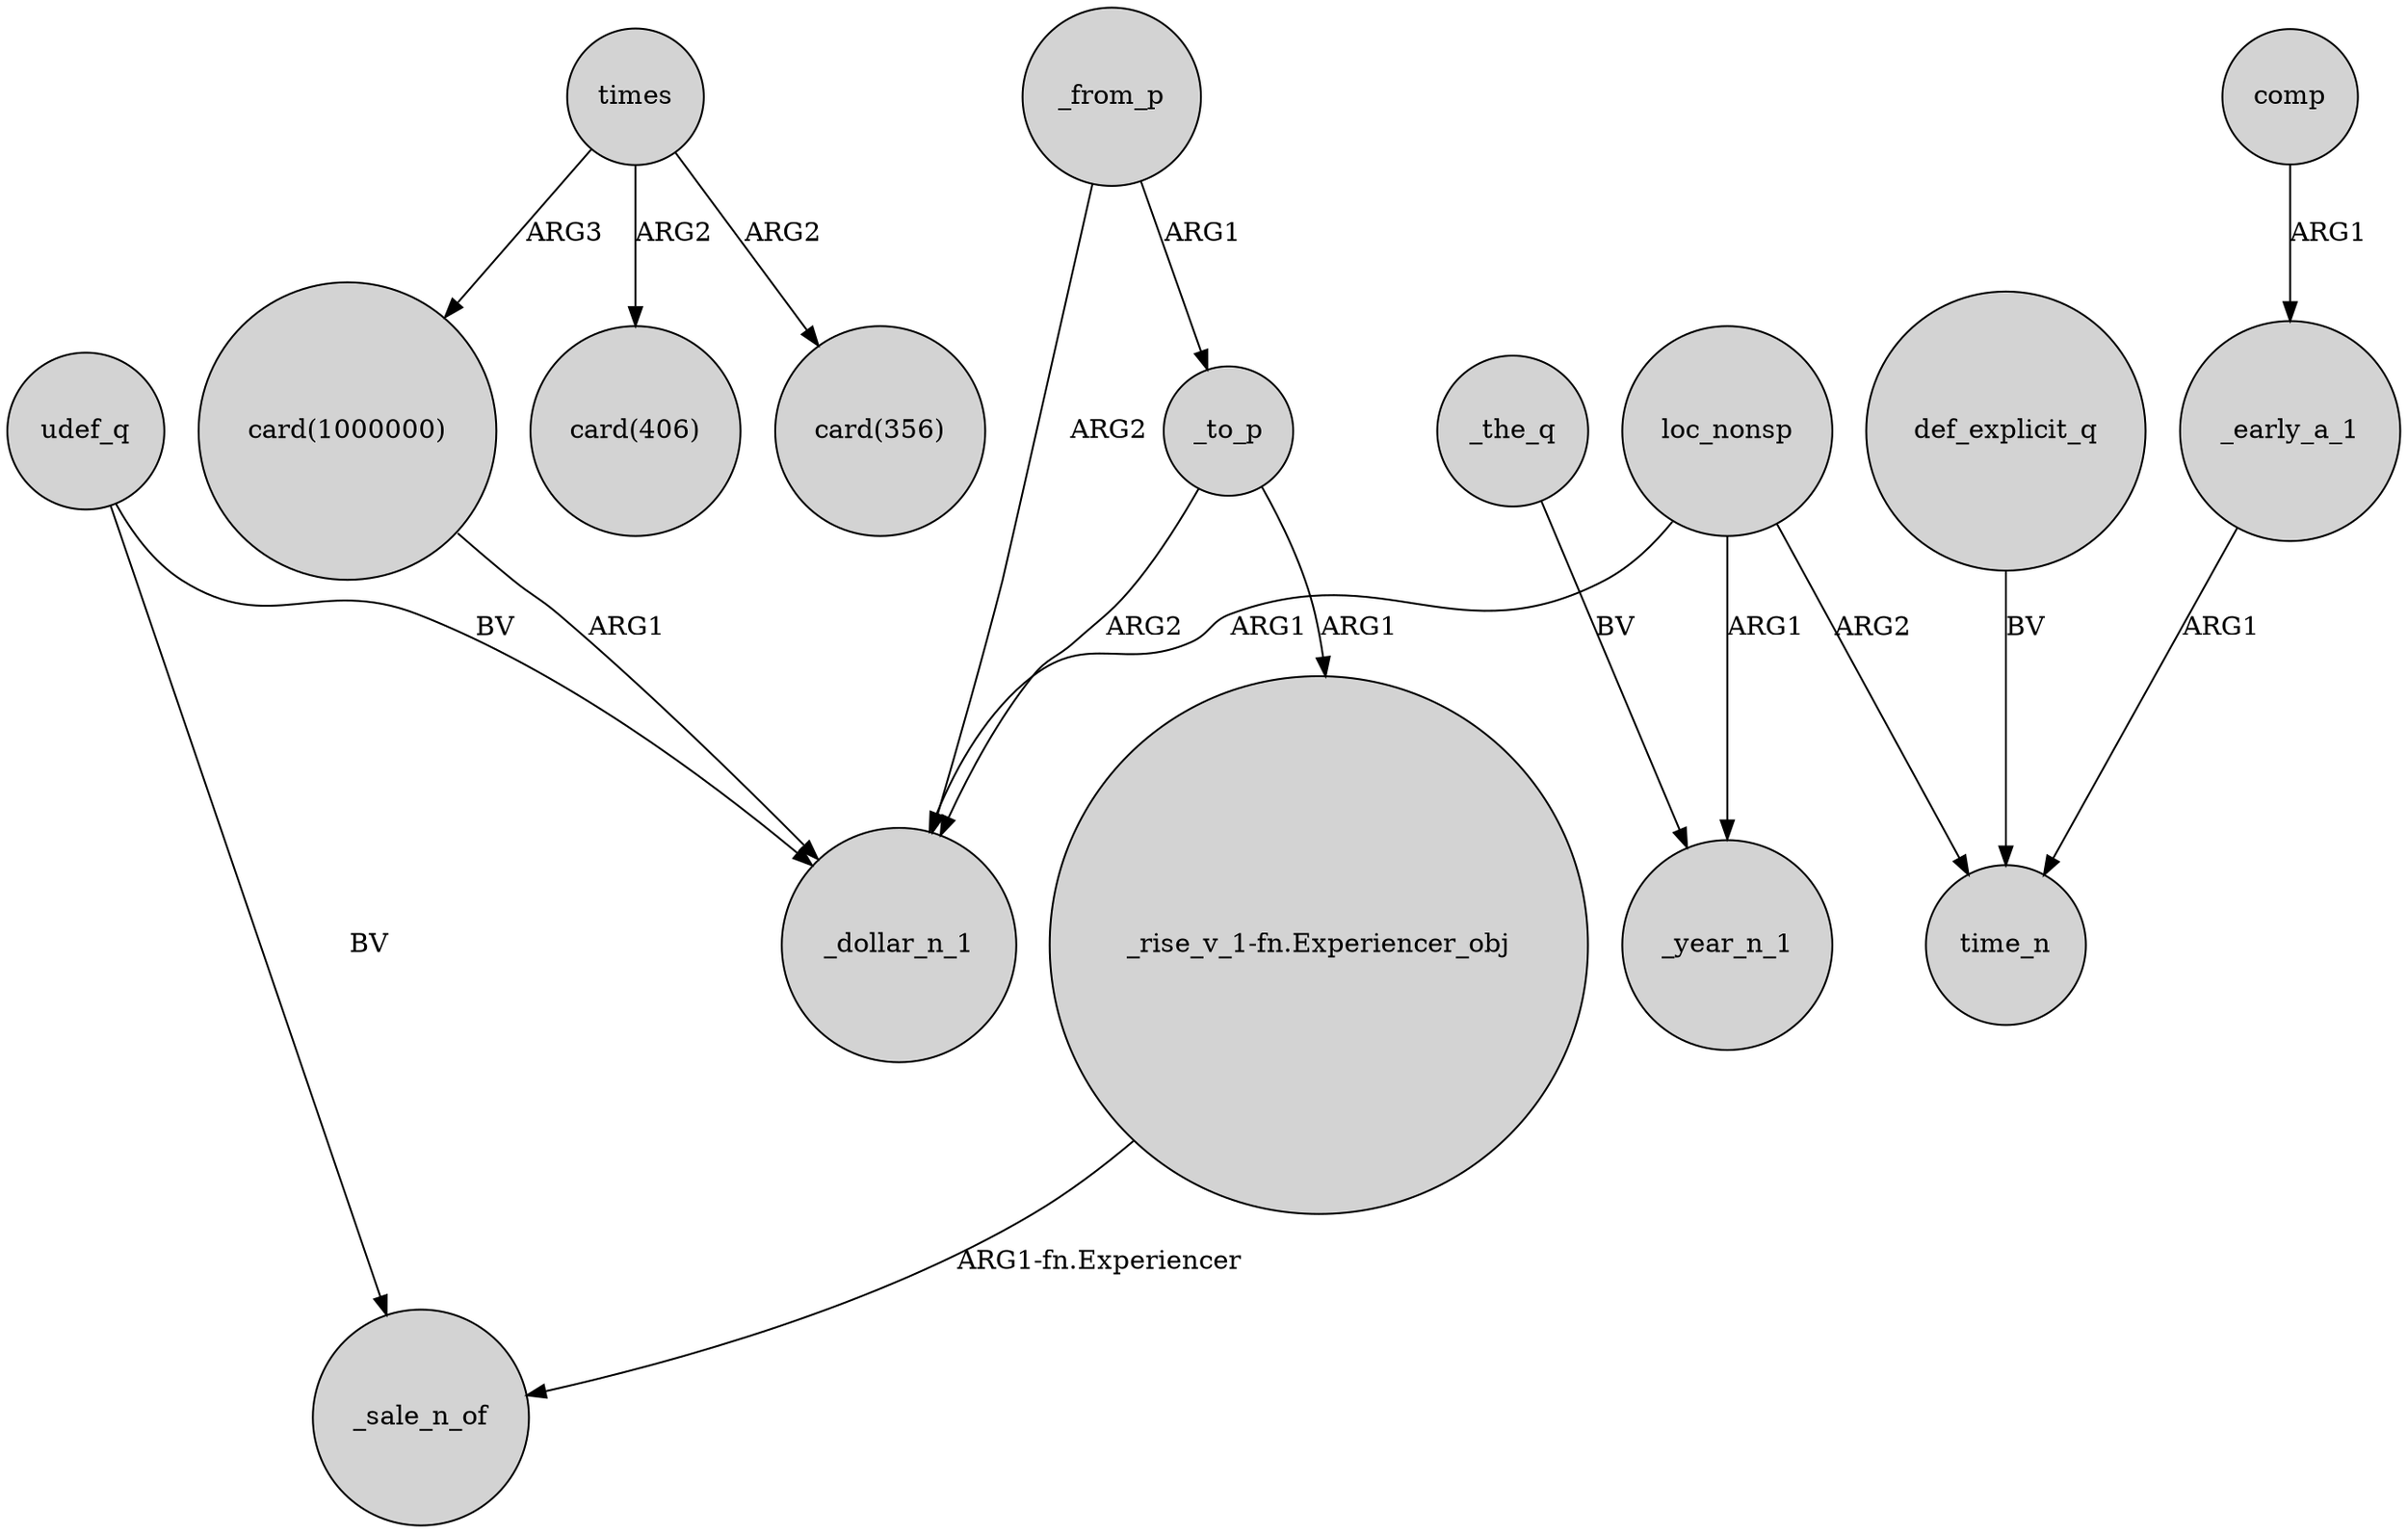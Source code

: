 digraph {
	node [shape=circle style=filled]
	_early_a_1 -> time_n [label=ARG1]
	times -> "card(1000000)" [label=ARG3]
	times -> "card(406)" [label=ARG2]
	loc_nonsp -> _dollar_n_1 [label=ARG1]
	def_explicit_q -> time_n [label=BV]
	loc_nonsp -> time_n [label=ARG2]
	_to_p -> _dollar_n_1 [label=ARG2]
	_to_p -> "_rise_v_1-fn.Experiencer_obj" [label=ARG1]
	comp -> _early_a_1 [label=ARG1]
	loc_nonsp -> _year_n_1 [label=ARG1]
	_the_q -> _year_n_1 [label=BV]
	udef_q -> _sale_n_of [label=BV]
	udef_q -> _dollar_n_1 [label=BV]
	times -> "card(356)" [label=ARG2]
	"card(1000000)" -> _dollar_n_1 [label=ARG1]
	_from_p -> _to_p [label=ARG1]
	_from_p -> _dollar_n_1 [label=ARG2]
	"_rise_v_1-fn.Experiencer_obj" -> _sale_n_of [label="ARG1-fn.Experiencer"]
}
